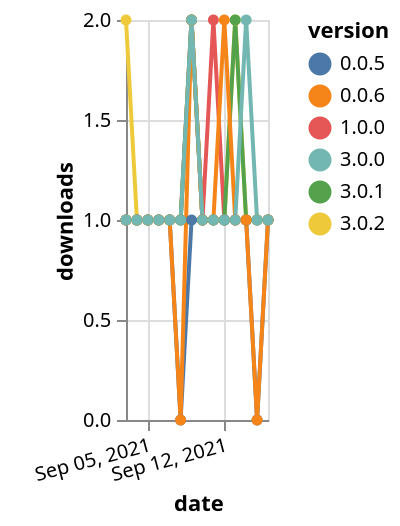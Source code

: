 {"$schema": "https://vega.github.io/schema/vega-lite/v5.json", "description": "A simple bar chart with embedded data.", "data": {"values": [{"date": "2021-09-03", "total": 236, "delta": 2, "version": "3.0.2"}, {"date": "2021-09-04", "total": 237, "delta": 1, "version": "3.0.2"}, {"date": "2021-09-05", "total": 238, "delta": 1, "version": "3.0.2"}, {"date": "2021-09-06", "total": 239, "delta": 1, "version": "3.0.2"}, {"date": "2021-09-07", "total": 240, "delta": 1, "version": "3.0.2"}, {"date": "2021-09-08", "total": 241, "delta": 1, "version": "3.0.2"}, {"date": "2021-09-09", "total": 243, "delta": 2, "version": "3.0.2"}, {"date": "2021-09-10", "total": 244, "delta": 1, "version": "3.0.2"}, {"date": "2021-09-11", "total": 245, "delta": 1, "version": "3.0.2"}, {"date": "2021-09-12", "total": 246, "delta": 1, "version": "3.0.2"}, {"date": "2021-09-13", "total": 248, "delta": 2, "version": "3.0.2"}, {"date": "2021-09-14", "total": 249, "delta": 1, "version": "3.0.2"}, {"date": "2021-09-15", "total": 250, "delta": 1, "version": "3.0.2"}, {"date": "2021-09-16", "total": 251, "delta": 1, "version": "3.0.2"}, {"date": "2021-09-03", "total": 216, "delta": 1, "version": "0.0.5"}, {"date": "2021-09-04", "total": 217, "delta": 1, "version": "0.0.5"}, {"date": "2021-09-05", "total": 218, "delta": 1, "version": "0.0.5"}, {"date": "2021-09-06", "total": 219, "delta": 1, "version": "0.0.5"}, {"date": "2021-09-07", "total": 220, "delta": 1, "version": "0.0.5"}, {"date": "2021-09-08", "total": 220, "delta": 0, "version": "0.0.5"}, {"date": "2021-09-09", "total": 221, "delta": 1, "version": "0.0.5"}, {"date": "2021-09-10", "total": 222, "delta": 1, "version": "0.0.5"}, {"date": "2021-09-11", "total": 223, "delta": 1, "version": "0.0.5"}, {"date": "2021-09-12", "total": 224, "delta": 1, "version": "0.0.5"}, {"date": "2021-09-13", "total": 225, "delta": 1, "version": "0.0.5"}, {"date": "2021-09-14", "total": 226, "delta": 1, "version": "0.0.5"}, {"date": "2021-09-15", "total": 226, "delta": 0, "version": "0.0.5"}, {"date": "2021-09-16", "total": 227, "delta": 1, "version": "0.0.5"}, {"date": "2021-09-03", "total": 175, "delta": 1, "version": "1.0.0"}, {"date": "2021-09-04", "total": 176, "delta": 1, "version": "1.0.0"}, {"date": "2021-09-05", "total": 177, "delta": 1, "version": "1.0.0"}, {"date": "2021-09-06", "total": 178, "delta": 1, "version": "1.0.0"}, {"date": "2021-09-07", "total": 179, "delta": 1, "version": "1.0.0"}, {"date": "2021-09-08", "total": 180, "delta": 1, "version": "1.0.0"}, {"date": "2021-09-09", "total": 182, "delta": 2, "version": "1.0.0"}, {"date": "2021-09-10", "total": 183, "delta": 1, "version": "1.0.0"}, {"date": "2021-09-11", "total": 185, "delta": 2, "version": "1.0.0"}, {"date": "2021-09-12", "total": 186, "delta": 1, "version": "1.0.0"}, {"date": "2021-09-13", "total": 187, "delta": 1, "version": "1.0.0"}, {"date": "2021-09-14", "total": 188, "delta": 1, "version": "1.0.0"}, {"date": "2021-09-15", "total": 189, "delta": 1, "version": "1.0.0"}, {"date": "2021-09-16", "total": 190, "delta": 1, "version": "1.0.0"}, {"date": "2021-09-03", "total": 145, "delta": 1, "version": "3.0.1"}, {"date": "2021-09-04", "total": 146, "delta": 1, "version": "3.0.1"}, {"date": "2021-09-05", "total": 147, "delta": 1, "version": "3.0.1"}, {"date": "2021-09-06", "total": 148, "delta": 1, "version": "3.0.1"}, {"date": "2021-09-07", "total": 149, "delta": 1, "version": "3.0.1"}, {"date": "2021-09-08", "total": 150, "delta": 1, "version": "3.0.1"}, {"date": "2021-09-09", "total": 152, "delta": 2, "version": "3.0.1"}, {"date": "2021-09-10", "total": 153, "delta": 1, "version": "3.0.1"}, {"date": "2021-09-11", "total": 154, "delta": 1, "version": "3.0.1"}, {"date": "2021-09-12", "total": 155, "delta": 1, "version": "3.0.1"}, {"date": "2021-09-13", "total": 157, "delta": 2, "version": "3.0.1"}, {"date": "2021-09-14", "total": 158, "delta": 1, "version": "3.0.1"}, {"date": "2021-09-15", "total": 159, "delta": 1, "version": "3.0.1"}, {"date": "2021-09-16", "total": 160, "delta": 1, "version": "3.0.1"}, {"date": "2021-09-03", "total": 485, "delta": 1, "version": "0.0.6"}, {"date": "2021-09-04", "total": 486, "delta": 1, "version": "0.0.6"}, {"date": "2021-09-05", "total": 487, "delta": 1, "version": "0.0.6"}, {"date": "2021-09-06", "total": 488, "delta": 1, "version": "0.0.6"}, {"date": "2021-09-07", "total": 489, "delta": 1, "version": "0.0.6"}, {"date": "2021-09-08", "total": 489, "delta": 0, "version": "0.0.6"}, {"date": "2021-09-09", "total": 491, "delta": 2, "version": "0.0.6"}, {"date": "2021-09-10", "total": 492, "delta": 1, "version": "0.0.6"}, {"date": "2021-09-11", "total": 493, "delta": 1, "version": "0.0.6"}, {"date": "2021-09-12", "total": 495, "delta": 2, "version": "0.0.6"}, {"date": "2021-09-13", "total": 496, "delta": 1, "version": "0.0.6"}, {"date": "2021-09-14", "total": 497, "delta": 1, "version": "0.0.6"}, {"date": "2021-09-15", "total": 497, "delta": 0, "version": "0.0.6"}, {"date": "2021-09-16", "total": 498, "delta": 1, "version": "0.0.6"}, {"date": "2021-09-03", "total": 148, "delta": 1, "version": "3.0.0"}, {"date": "2021-09-04", "total": 149, "delta": 1, "version": "3.0.0"}, {"date": "2021-09-05", "total": 150, "delta": 1, "version": "3.0.0"}, {"date": "2021-09-06", "total": 151, "delta": 1, "version": "3.0.0"}, {"date": "2021-09-07", "total": 152, "delta": 1, "version": "3.0.0"}, {"date": "2021-09-08", "total": 153, "delta": 1, "version": "3.0.0"}, {"date": "2021-09-09", "total": 155, "delta": 2, "version": "3.0.0"}, {"date": "2021-09-10", "total": 156, "delta": 1, "version": "3.0.0"}, {"date": "2021-09-11", "total": 157, "delta": 1, "version": "3.0.0"}, {"date": "2021-09-12", "total": 158, "delta": 1, "version": "3.0.0"}, {"date": "2021-09-13", "total": 159, "delta": 1, "version": "3.0.0"}, {"date": "2021-09-14", "total": 161, "delta": 2, "version": "3.0.0"}, {"date": "2021-09-15", "total": 162, "delta": 1, "version": "3.0.0"}, {"date": "2021-09-16", "total": 163, "delta": 1, "version": "3.0.0"}]}, "width": "container", "mark": {"type": "line", "point": {"filled": true}}, "encoding": {"x": {"field": "date", "type": "temporal", "timeUnit": "yearmonthdate", "title": "date", "axis": {"labelAngle": -15}}, "y": {"field": "delta", "type": "quantitative", "title": "downloads"}, "color": {"field": "version", "type": "nominal"}, "tooltip": {"field": "delta"}}}